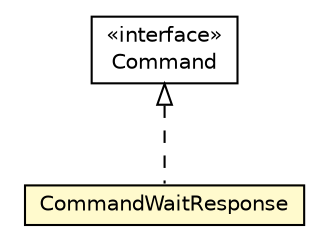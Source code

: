 #!/usr/local/bin/dot
#
# Class diagram 
# Generated by UMLGraph version 5.1 (http://www.umlgraph.org/)
#

digraph G {
	edge [fontname="Helvetica",fontsize=10,labelfontname="Helvetica",labelfontsize=10];
	node [fontname="Helvetica",fontsize=10,shape=plaintext];
	nodesep=0.25;
	ranksep=0.5;
	// edu.proz.checkers.client.controller.Command
	c1988 [label=<<table title="edu.proz.checkers.client.controller.Command" border="0" cellborder="1" cellspacing="0" cellpadding="2" port="p" href="./Command.html">
		<tr><td><table border="0" cellspacing="0" cellpadding="1">
<tr><td align="center" balign="center"> &#171;interface&#187; </td></tr>
<tr><td align="center" balign="center"> Command </td></tr>
		</table></td></tr>
		</table>>, fontname="Helvetica", fontcolor="black", fontsize=10.0];
	// edu.proz.checkers.client.controller.GameController.CommandWaitResponse
	c1993 [label=<<table title="edu.proz.checkers.client.controller.GameController.CommandWaitResponse" border="0" cellborder="1" cellspacing="0" cellpadding="2" port="p" bgcolor="lemonChiffon" href="./GameController.CommandWaitResponse.html">
		<tr><td><table border="0" cellspacing="0" cellpadding="1">
<tr><td align="center" balign="center"> CommandWaitResponse </td></tr>
		</table></td></tr>
		</table>>, fontname="Helvetica", fontcolor="black", fontsize=10.0];
	//edu.proz.checkers.client.controller.GameController.CommandWaitResponse implements edu.proz.checkers.client.controller.Command
	c1988:p -> c1993:p [dir=back,arrowtail=empty,style=dashed];
}

